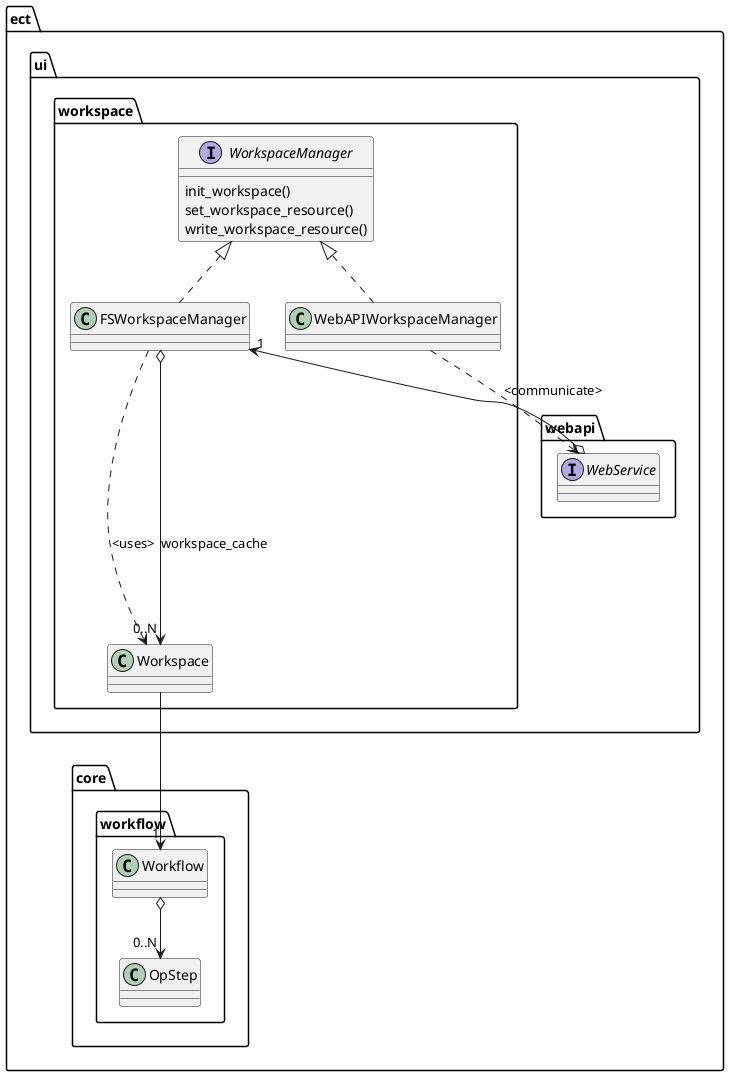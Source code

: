 @startuml

interface ect.ui.workspace.WorkspaceManager {
    init_workspace()
    set_workspace_resource()
    write_workspace_resource()
}

class ect.ui.workspace.FSWorkspaceManager implements ect.ui.workspace.WorkspaceManager {
}

class ect.ui.workspace.WebAPIWorkspaceManager implements ect.ui.workspace.WorkspaceManager {
}

interface ect.ui.webapi.WebService {
}

class ect.ui.workspace.Workspace {
}



ect.ui.workspace.WebAPIWorkspaceManager ..> ect.ui.webapi.WebService: <communicate>
ect.ui.workspace.FSWorkspaceManager ..--> ect.ui.workspace.Workspace: <uses>
ect.ui.workspace.FSWorkspaceManager o--> "0..N" ect.ui.workspace.Workspace: workspace_cache
ect.ui.webapi.WebService o--> "1" ect.ui.workspace.FSWorkspaceManager
ect.ui.workspace.Workspace --> "1" ect.core.workflow.Workflow

ect.core.workflow.Workflow o--> "0..N" ect.core.workflow.OpStep

@enduml